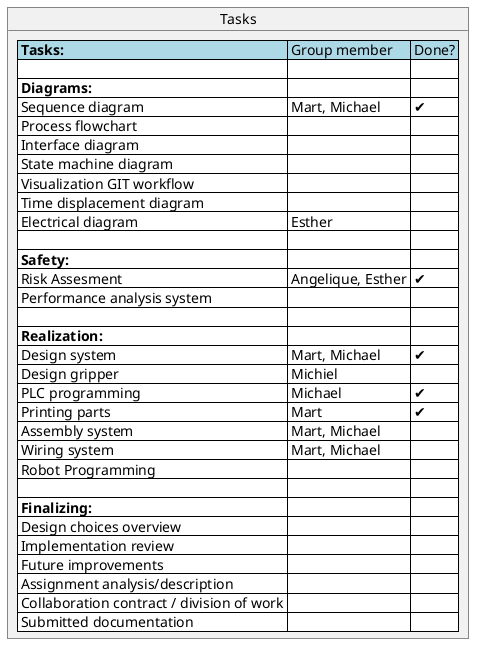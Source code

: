 @startuml Tasks
object Tasks {
    <#lightblue>|= Tasks: | Group member | Done? |
    <#white>| |
    <#white>|= Diagrams: | |
    <#white>| Sequence diagram | Mart, Michael | ✔|
    <#white>| Process flowchart | | |
    <#white>| Interface diagram | | |
    <#white>| State machine diagram | | |
    <#white>| Visualization GIT workflow | | |
    <#white>| Time displacement diagram | | |
    <#white>| Electrical diagram | Esther | |
    <#white>| |
    <#white>|= Safety: | | 
    <#white>| Risk Assesment | Angelique, Esther | ✔ |
    <#white>| Performance analysis system | | |
    <#white>| |
    <#white>|= Realization: | | 
    <#white>| Design system | Mart, Michael| ✔ |
    <#white>| Design gripper | Michiel | |
    <#white>| PLC programming | Michael | ✔ |
    <#white>| Printing parts | Mart | ✔ |
    <#white>| Assembly system | Mart, Michael | |
    <#white>| Wiring system | Mart, Michael | |
    <#white>| Robot Programming | | |
    <#white>| |
    <#white>|= Finalizing: | |
    <#white>| Design choices overview | | |
    <#white>| Implementation review | | |
    <#white>| Future improvements | | |
    <#white>| Assignment analysis/description | | |
    <#white>| Collaboration contract / division of work | | |
    <#white>| Submitted documentation | | | 

  
}
@enduml